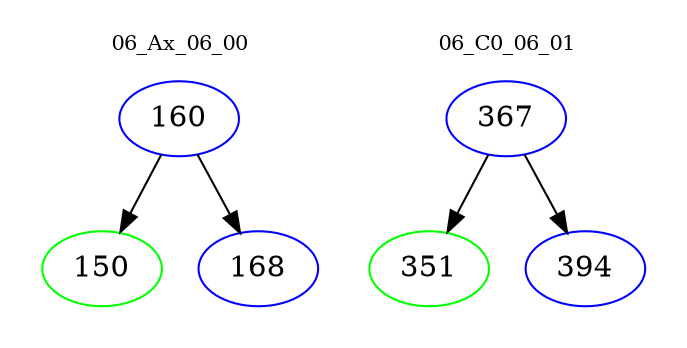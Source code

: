 digraph{
subgraph cluster_0 {
color = white
label = "06_Ax_06_00";
fontsize=10;
T0_160 [label="160", color="blue"]
T0_160 -> T0_150 [color="black"]
T0_150 [label="150", color="green"]
T0_160 -> T0_168 [color="black"]
T0_168 [label="168", color="blue"]
}
subgraph cluster_1 {
color = white
label = "06_C0_06_01";
fontsize=10;
T1_367 [label="367", color="blue"]
T1_367 -> T1_351 [color="black"]
T1_351 [label="351", color="green"]
T1_367 -> T1_394 [color="black"]
T1_394 [label="394", color="blue"]
}
}
